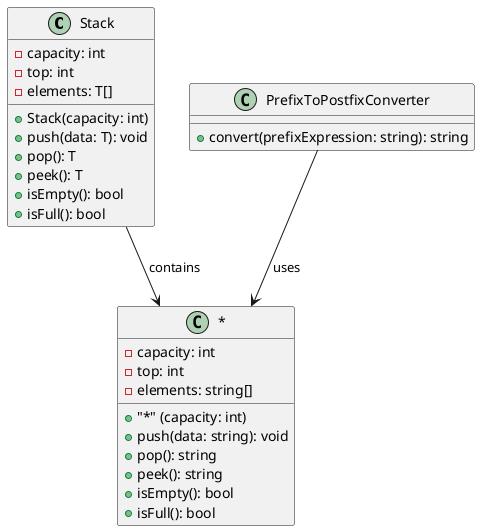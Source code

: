 @startuml

class Stack {
  - capacity: int
  - top: int
  - elements: T[]
  + Stack(capacity: int)
  + push(data: T): void
  + pop(): T
  + peek(): T
  + isEmpty(): bool
  + isFull(): bool
}

class PrefixToPostfixConverter {
  + convert(prefixExpression: string): string
}

Stack --> "*" : contains

class "*" {
  - capacity: int
  - top: int
  - elements: string[]
  + "*" (capacity: int)
  + push(data: string): void
  + pop(): string
  + peek(): string
  + isEmpty(): bool
  + isFull(): bool
}

PrefixToPostfixConverter --> "*" : uses

@enduml